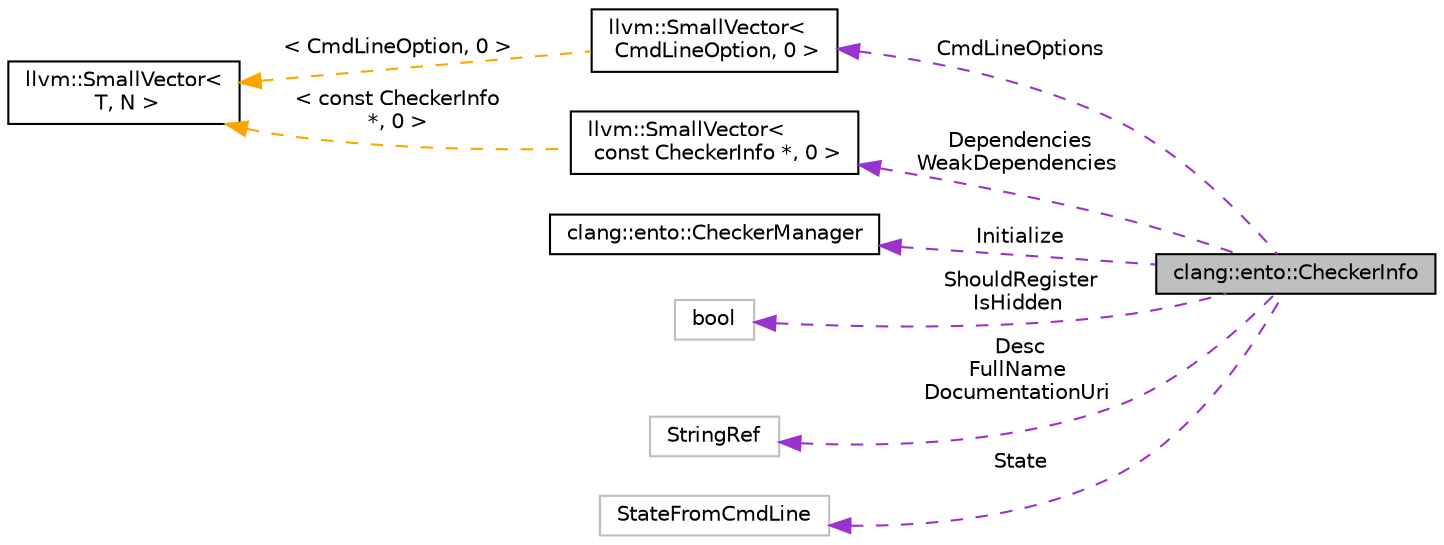 digraph "clang::ento::CheckerInfo"
{
 // LATEX_PDF_SIZE
  bgcolor="transparent";
  edge [fontname="Helvetica",fontsize="10",labelfontname="Helvetica",labelfontsize="10"];
  node [fontname="Helvetica",fontsize="10",shape=record];
  rankdir="LR";
  Node1 [label="clang::ento::CheckerInfo",height=0.2,width=0.4,color="black", fillcolor="grey75", style="filled", fontcolor="black",tooltip="Specifies a checker."];
  Node2 -> Node1 [dir="back",color="darkorchid3",fontsize="10",style="dashed",label=" CmdLineOptions" ,fontname="Helvetica"];
  Node2 [label="llvm::SmallVector\<\l CmdLineOption, 0 \>",height=0.2,width=0.4,color="black",URL="$classllvm_1_1SmallVector.html",tooltip=" "];
  Node3 -> Node2 [dir="back",color="orange",fontsize="10",style="dashed",label=" \< CmdLineOption, 0 \>" ,fontname="Helvetica"];
  Node3 [label="llvm::SmallVector\<\l T, N \>",height=0.2,width=0.4,color="black",URL="$classllvm_1_1SmallVector.html",tooltip=" "];
  Node4 -> Node1 [dir="back",color="darkorchid3",fontsize="10",style="dashed",label=" Initialize" ,fontname="Helvetica"];
  Node4 [label="clang::ento::CheckerManager",height=0.2,width=0.4,color="black",URL="$classclang_1_1ento_1_1CheckerManager.html",tooltip=" "];
  Node5 -> Node1 [dir="back",color="darkorchid3",fontsize="10",style="dashed",label=" Dependencies\nWeakDependencies" ,fontname="Helvetica"];
  Node5 [label="llvm::SmallVector\<\l const CheckerInfo *, 0 \>",height=0.2,width=0.4,color="black",URL="$classllvm_1_1SmallVector.html",tooltip=" "];
  Node3 -> Node5 [dir="back",color="orange",fontsize="10",style="dashed",label=" \< const CheckerInfo\l *, 0 \>" ,fontname="Helvetica"];
  Node6 -> Node1 [dir="back",color="darkorchid3",fontsize="10",style="dashed",label=" ShouldRegister\nIsHidden" ,fontname="Helvetica"];
  Node6 [label="bool",height=0.2,width=0.4,color="grey75",tooltip=" "];
  Node7 -> Node1 [dir="back",color="darkorchid3",fontsize="10",style="dashed",label=" Desc\nFullName\nDocumentationUri" ,fontname="Helvetica"];
  Node7 [label="StringRef",height=0.2,width=0.4,color="grey75",tooltip=" "];
  Node8 -> Node1 [dir="back",color="darkorchid3",fontsize="10",style="dashed",label=" State" ,fontname="Helvetica"];
  Node8 [label="StateFromCmdLine",height=0.2,width=0.4,color="grey75",tooltip=" "];
}
